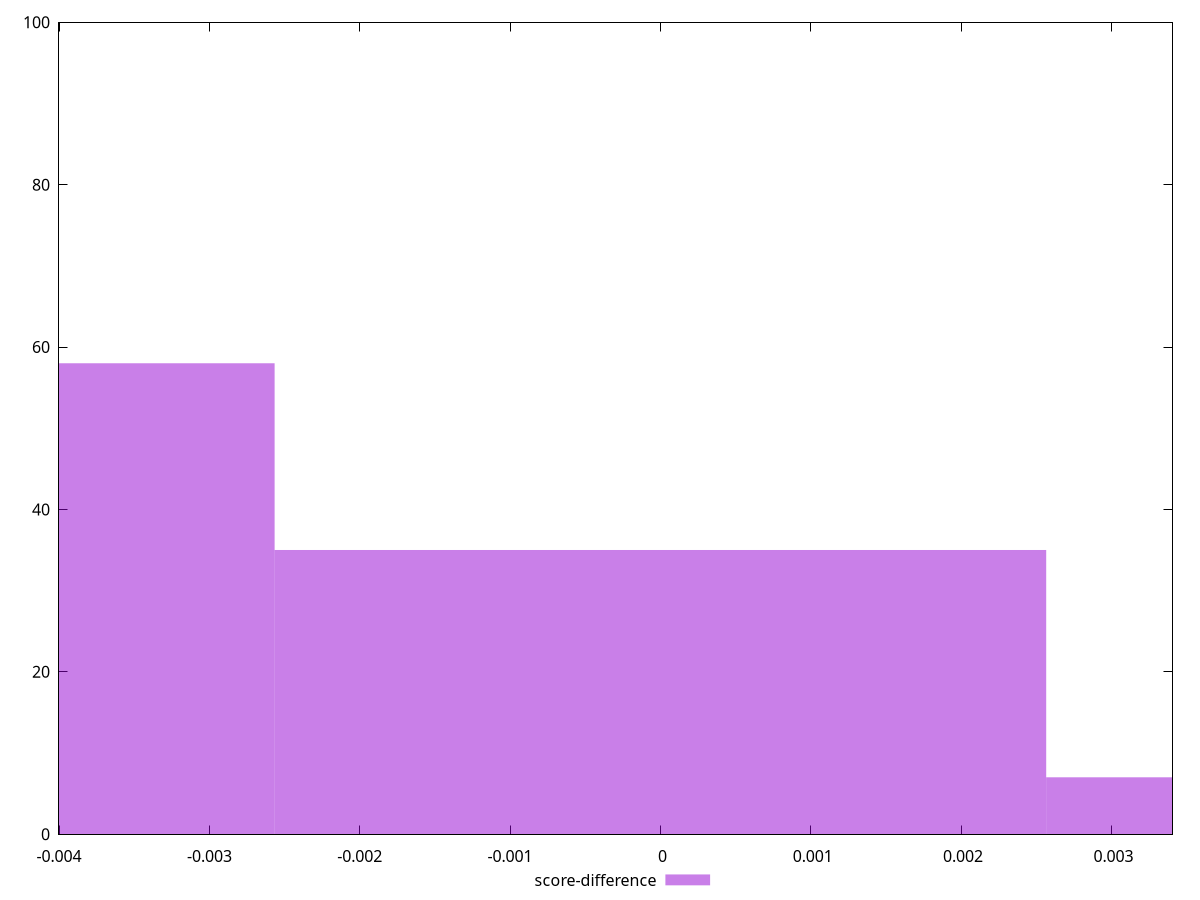 reset

$scoreDifference <<EOF
-0.005132488105880158 58
0 35
0.005132488105880158 7
EOF

set key outside below
set boxwidth 0.005132488105880158
set xrange [-0.0040004695589968:0.003406366897733531]
set yrange [0:100]
set trange [0:100]
set style fill transparent solid 0.5 noborder
set terminal svg size 640, 490 enhanced background rgb 'white'
set output "reprap/cumulative-layout-shift/samples/pages+cached+noexternal+nosvg/score-difference/histogram.svg"

plot $scoreDifference title "score-difference" with boxes

reset
